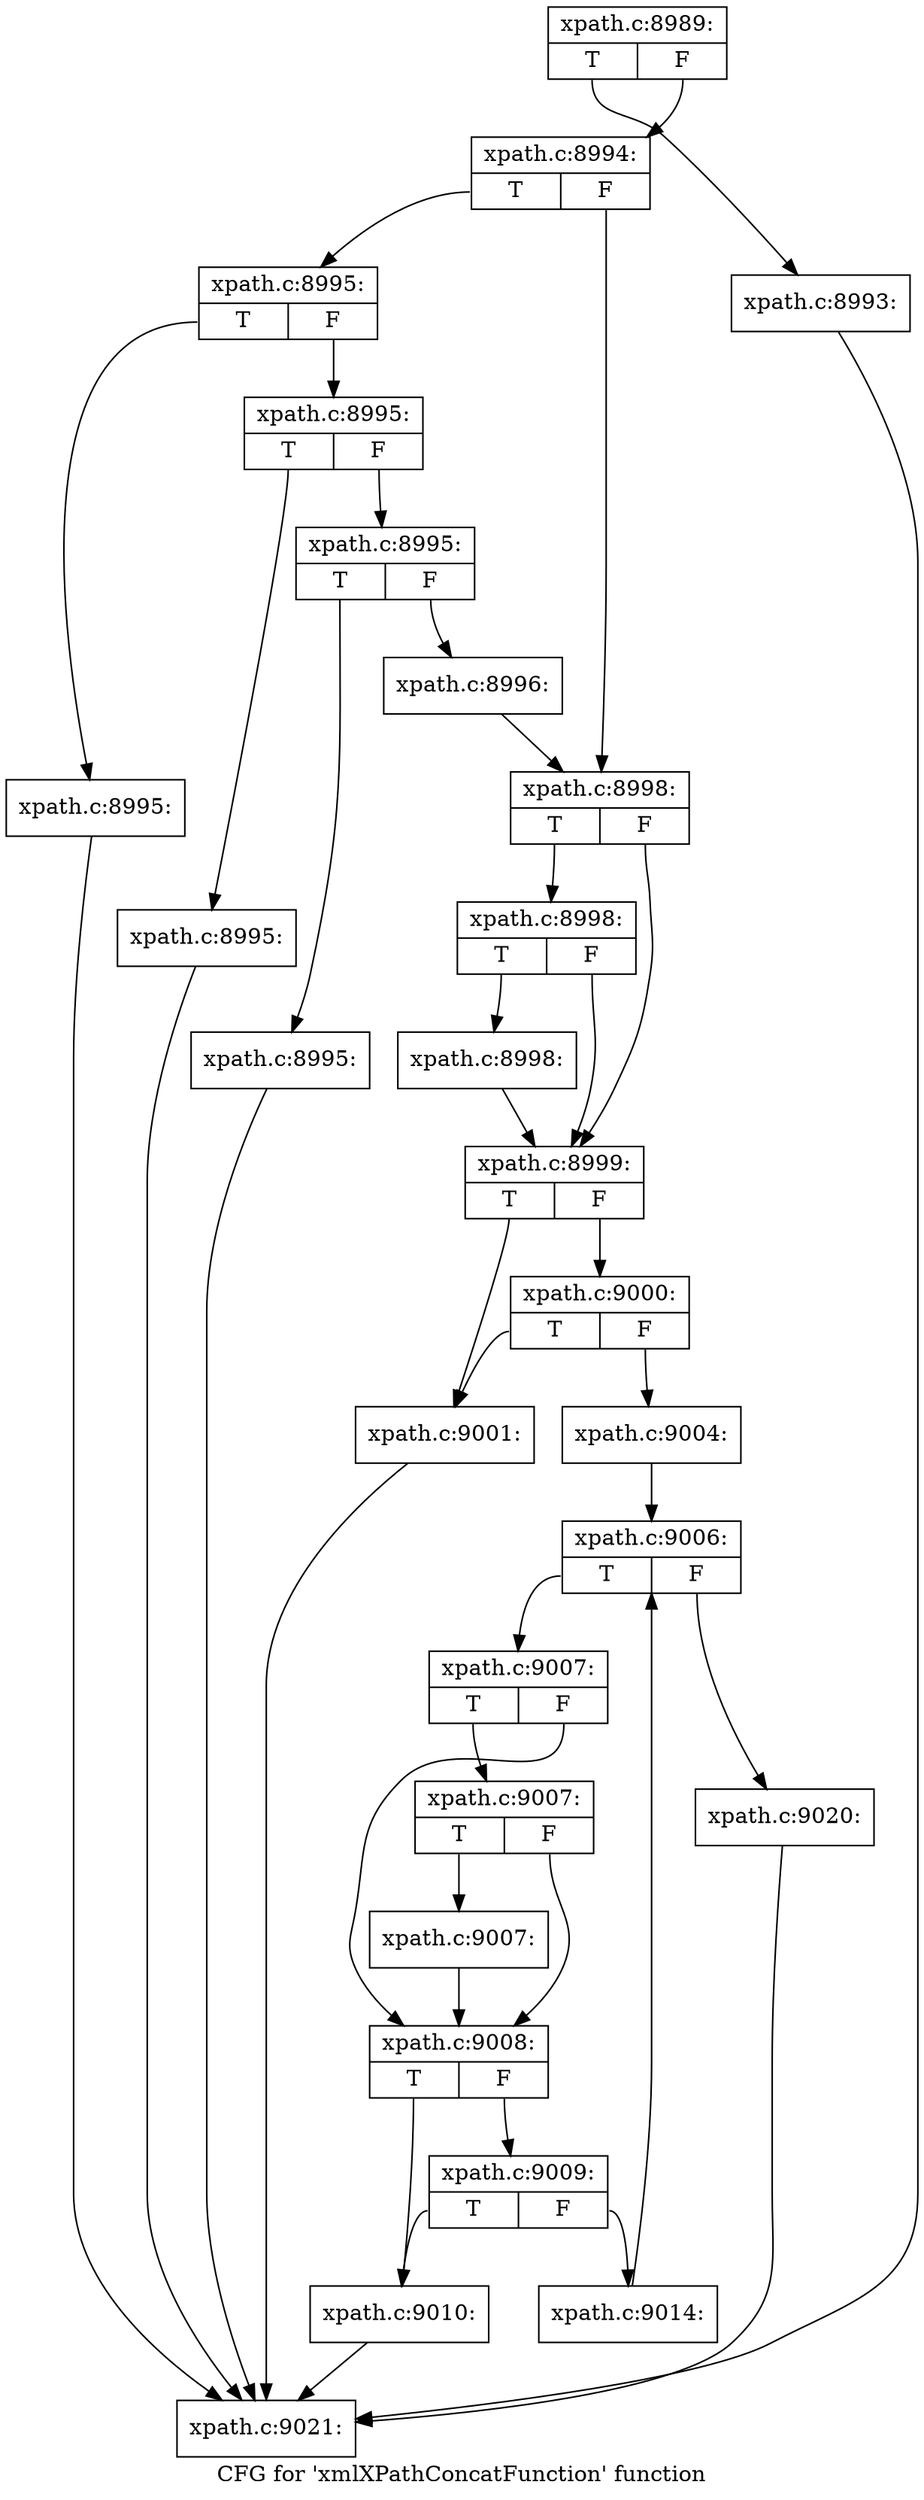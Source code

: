 digraph "CFG for 'xmlXPathConcatFunction' function" {
	label="CFG for 'xmlXPathConcatFunction' function";

	Node0x4a555c0 [shape=record,label="{xpath.c:8989:|{<s0>T|<s1>F}}"];
	Node0x4a555c0:s0 -> Node0x4873fc0;
	Node0x4a555c0:s1 -> Node0x4874010;
	Node0x4873fc0 [shape=record,label="{xpath.c:8993:}"];
	Node0x4873fc0 -> Node0x4a57950;
	Node0x4874010 [shape=record,label="{xpath.c:8994:|{<s0>T|<s1>F}}"];
	Node0x4874010:s0 -> Node0x4874380;
	Node0x4874010:s1 -> Node0x48743d0;
	Node0x4874380 [shape=record,label="{xpath.c:8995:|{<s0>T|<s1>F}}"];
	Node0x4874380:s0 -> Node0x4874760;
	Node0x4874380:s1 -> Node0x48747b0;
	Node0x4874760 [shape=record,label="{xpath.c:8995:}"];
	Node0x4874760 -> Node0x4a57950;
	Node0x48747b0 [shape=record,label="{xpath.c:8995:|{<s0>T|<s1>F}}"];
	Node0x48747b0:s0 -> Node0x4874a10;
	Node0x48747b0:s1 -> Node0x4874a60;
	Node0x4874a10 [shape=record,label="{xpath.c:8995:}"];
	Node0x4874a10 -> Node0x4a57950;
	Node0x4874a60 [shape=record,label="{xpath.c:8995:|{<s0>T|<s1>F}}"];
	Node0x4874a60:s0 -> Node0x4874e30;
	Node0x4874a60:s1 -> Node0x4874e80;
	Node0x4874e30 [shape=record,label="{xpath.c:8995:}"];
	Node0x4874e30 -> Node0x4a57950;
	Node0x4874e80 [shape=record,label="{xpath.c:8996:}"];
	Node0x4874e80 -> Node0x48743d0;
	Node0x48743d0 [shape=record,label="{xpath.c:8998:|{<s0>T|<s1>F}}"];
	Node0x48743d0:s0 -> Node0x4875720;
	Node0x48743d0:s1 -> Node0x48756d0;
	Node0x4875720 [shape=record,label="{xpath.c:8998:|{<s0>T|<s1>F}}"];
	Node0x4875720:s0 -> Node0x4875680;
	Node0x4875720:s1 -> Node0x48756d0;
	Node0x4875680 [shape=record,label="{xpath.c:8998:}"];
	Node0x4875680 -> Node0x48756d0;
	Node0x48756d0 [shape=record,label="{xpath.c:8999:|{<s0>T|<s1>F}}"];
	Node0x48756d0:s0 -> Node0x48761b0;
	Node0x48756d0:s1 -> Node0x4876250;
	Node0x4876250 [shape=record,label="{xpath.c:9000:|{<s0>T|<s1>F}}"];
	Node0x4876250:s0 -> Node0x48761b0;
	Node0x4876250:s1 -> Node0x4876200;
	Node0x48761b0 [shape=record,label="{xpath.c:9001:}"];
	Node0x48761b0 -> Node0x4a57950;
	Node0x4876200 [shape=record,label="{xpath.c:9004:}"];
	Node0x4876200 -> Node0x4876ed0;
	Node0x4876ed0 [shape=record,label="{xpath.c:9006:|{<s0>T|<s1>F}}"];
	Node0x4876ed0:s0 -> Node0x4877290;
	Node0x4876ed0:s1 -> Node0x48770f0;
	Node0x4877290 [shape=record,label="{xpath.c:9007:|{<s0>T|<s1>F}}"];
	Node0x4877290:s0 -> Node0x48774f0;
	Node0x4877290:s1 -> Node0x48774a0;
	Node0x48774f0 [shape=record,label="{xpath.c:9007:|{<s0>T|<s1>F}}"];
	Node0x48774f0:s0 -> Node0x4877450;
	Node0x48774f0:s1 -> Node0x48774a0;
	Node0x4877450 [shape=record,label="{xpath.c:9007:}"];
	Node0x4877450 -> Node0x48774a0;
	Node0x48774a0 [shape=record,label="{xpath.c:9008:|{<s0>T|<s1>F}}"];
	Node0x48774a0:s0 -> Node0x4877ea0;
	Node0x48774a0:s1 -> Node0x4877f40;
	Node0x4877f40 [shape=record,label="{xpath.c:9009:|{<s0>T|<s1>F}}"];
	Node0x4877f40:s0 -> Node0x4877ea0;
	Node0x4877f40:s1 -> Node0x4877ef0;
	Node0x4877ea0 [shape=record,label="{xpath.c:9010:}"];
	Node0x4877ea0 -> Node0x4a57950;
	Node0x4877ef0 [shape=record,label="{xpath.c:9014:}"];
	Node0x4877ef0 -> Node0x4876ed0;
	Node0x48770f0 [shape=record,label="{xpath.c:9020:}"];
	Node0x48770f0 -> Node0x4a57950;
	Node0x4a57950 [shape=record,label="{xpath.c:9021:}"];
}
